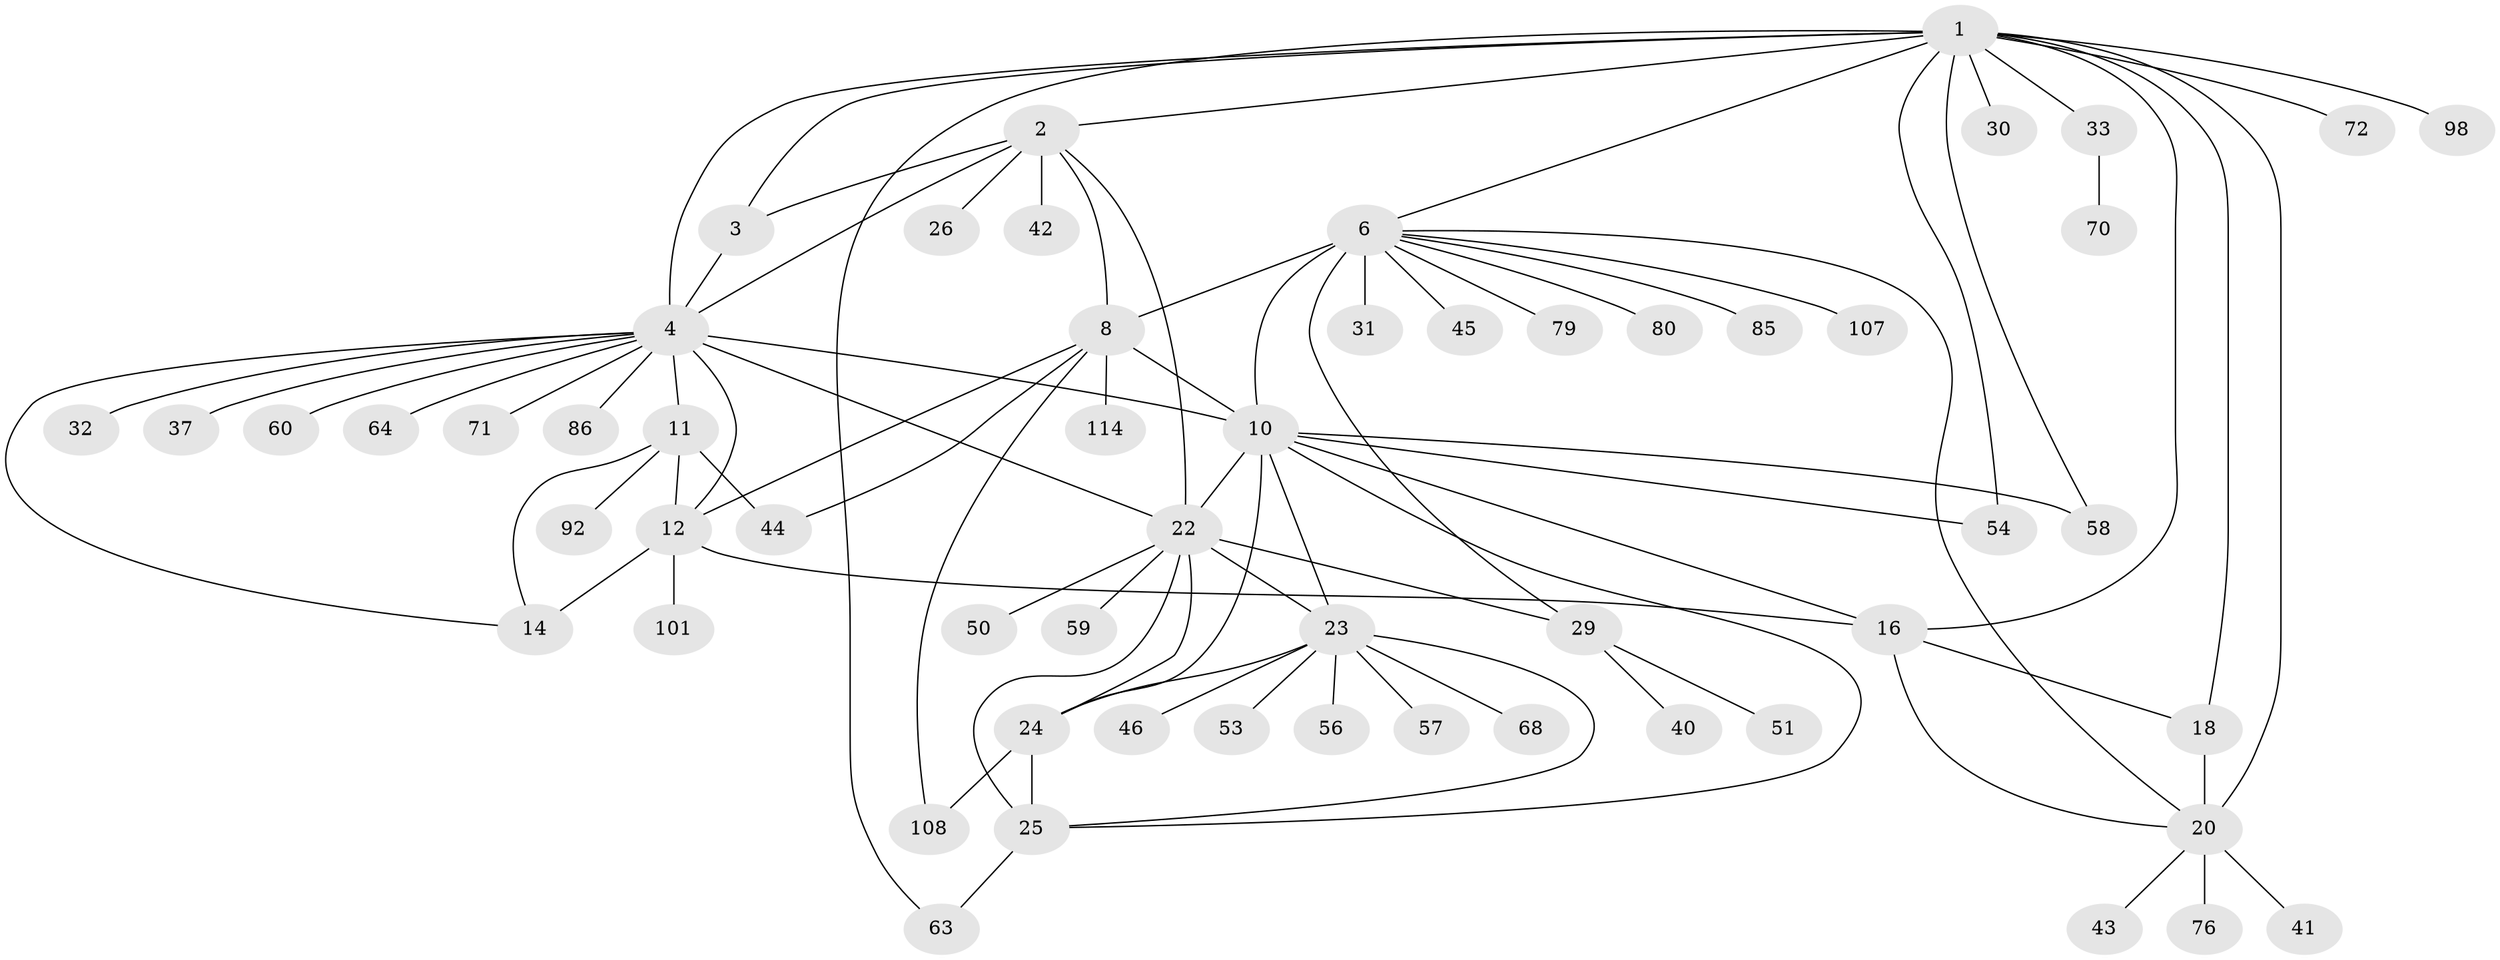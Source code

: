 // original degree distribution, {7: 0.017543859649122806, 9: 0.03508771929824561, 5: 0.02631578947368421, 10: 0.017543859649122806, 4: 0.043859649122807015, 6: 0.03508771929824561, 8: 0.02631578947368421, 12: 0.02631578947368421, 13: 0.008771929824561403, 1: 0.5175438596491229, 2: 0.20175438596491227, 3: 0.043859649122807015}
// Generated by graph-tools (version 1.1) at 2025/15/03/09/25 04:15:44]
// undirected, 57 vertices, 86 edges
graph export_dot {
graph [start="1"]
  node [color=gray90,style=filled];
  1 [super="+17+112"];
  2 [super="+5"];
  3 [super="+39"];
  4 [super="+13+38+28+95"];
  6 [super="+61+7+9+27"];
  8;
  10 [super="+49+83+21"];
  11;
  12 [super="+15+113+89+82"];
  14;
  16;
  18;
  20 [super="+84"];
  22 [super="+48+65+55+96+91"];
  23;
  24;
  25;
  26;
  29;
  30;
  31 [super="+62"];
  32;
  33;
  37;
  40;
  41;
  42;
  43;
  44;
  45;
  46 [super="+93+66"];
  50 [super="+74"];
  51;
  53;
  54;
  56;
  57 [super="+90+69"];
  58;
  59;
  60;
  63 [super="+77+104"];
  64;
  68;
  70;
  71;
  72 [super="+88"];
  76;
  79;
  80;
  85;
  86;
  92 [super="+94"];
  98;
  101;
  107;
  108;
  114;
  1 -- 2 [weight=3];
  1 -- 3;
  1 -- 4;
  1 -- 33;
  1 -- 98;
  1 -- 6 [weight=2];
  1 -- 72;
  1 -- 16 [weight=2];
  1 -- 18 [weight=2];
  1 -- 20 [weight=2];
  1 -- 54;
  1 -- 58;
  1 -- 30;
  1 -- 63;
  2 -- 3 [weight=2];
  2 -- 4 [weight=2];
  2 -- 8;
  2 -- 22;
  2 -- 26;
  2 -- 42;
  3 -- 4;
  4 -- 32;
  4 -- 37;
  4 -- 71;
  4 -- 11;
  4 -- 12 [weight=2];
  4 -- 14;
  4 -- 60;
  4 -- 10;
  4 -- 64;
  4 -- 22;
  4 -- 86;
  6 -- 8 [weight=3];
  6 -- 10 [weight=4];
  6 -- 107;
  6 -- 79;
  6 -- 80;
  6 -- 85;
  6 -- 29;
  6 -- 45;
  6 -- 31;
  6 -- 20;
  8 -- 10;
  8 -- 44;
  8 -- 108;
  8 -- 114;
  8 -- 12;
  10 -- 16;
  10 -- 54;
  10 -- 23;
  10 -- 22;
  10 -- 24;
  10 -- 58;
  10 -- 25;
  11 -- 12 [weight=2];
  11 -- 14;
  11 -- 44;
  11 -- 92;
  12 -- 14 [weight=2];
  12 -- 16;
  12 -- 101;
  16 -- 18;
  16 -- 20;
  18 -- 20;
  20 -- 41;
  20 -- 43;
  20 -- 76;
  22 -- 23;
  22 -- 24;
  22 -- 25;
  22 -- 29;
  22 -- 50;
  22 -- 59;
  23 -- 24;
  23 -- 25;
  23 -- 46;
  23 -- 53;
  23 -- 56;
  23 -- 57;
  23 -- 68;
  24 -- 25;
  24 -- 108;
  25 -- 63;
  29 -- 40;
  29 -- 51;
  33 -- 70;
}
